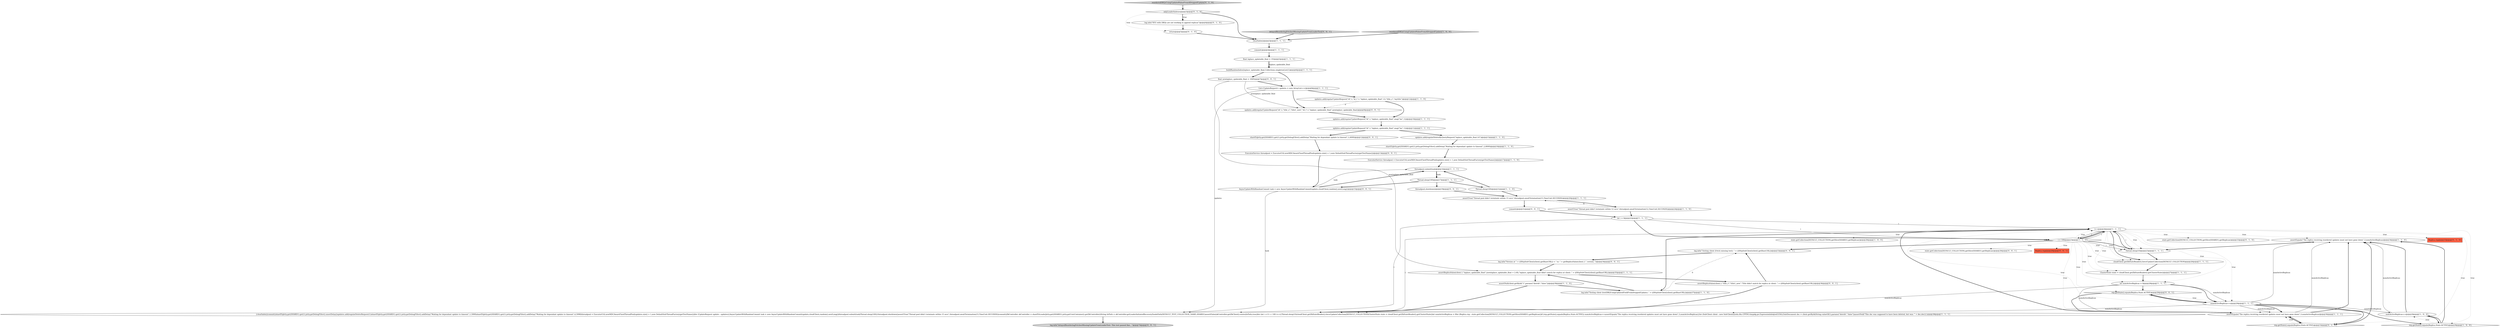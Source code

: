 digraph {
2 [style = filled, label = "i++@@@24@@@['1', '1', '1']", fillcolor = white, shape = ellipse image = "AAA0AAABBB1BBB"];
20 [style = filled, label = "assertEquals(\"The replica receiving reordered updates must not have gone down\",3,numActiveReplicas)@@@34@@@['1', '1', '0']", fillcolor = white, shape = ellipse image = "AAA0AAABBB1BBB"];
36 [style = filled, label = "log.info(\"RTG with DBQs are not working in append replicas\")@@@4@@@['0', '1', '0']", fillcolor = white, shape = ellipse image = "AAA1AAABBB2BBB"];
37 [style = filled, label = "rep.getState().equals(Replica.State.ACTIVE)@@@33@@@['0', '1', '0']", fillcolor = white, shape = diamond image = "AAA0AAABBB2BBB"];
47 [style = filled, label = "Replica rep@@@29@@@['0', '0', '1']", fillcolor = tomato, shape = box image = "AAA0AAABBB3BBB"];
38 [style = filled, label = "onlyLeaderIndexes@@@3@@@['0', '1', '0']", fillcolor = white, shape = diamond image = "AAA1AAABBB2BBB"];
17 [style = filled, label = "assertNull(client.getById(\"1\",params(\"distrib\",\"false\")))@@@39@@@['1', '1', '0']", fillcolor = white, shape = ellipse image = "AAA0AAABBB1BBB"];
24 [style = filled, label = "cloudClient.getZkStateReader().forceUpdateCollection(DEFAULT_COLLECTION)@@@26@@@['1', '1', '1']", fillcolor = white, shape = ellipse image = "AAA0AAABBB1BBB"];
55 [style = filled, label = "log.info(\"Version at \" + ((HttpSolrClient)client).getBaseURL() + \" is: \" + getReplicaValue(client,1,\"_version_\"))@@@34@@@['0', '0', '1']", fillcolor = white, shape = ellipse image = "AAA0AAABBB3BBB"];
50 [style = filled, label = "updates.add(regularUpdateRequest(\"id\",1,\"title_s\",\"title1_new\",\"id_i\",1,\"inplace_updatable_float\",newinplace_updatable_float))@@@9@@@['0', '0', '1']", fillcolor = white, shape = ellipse image = "AAA0AAABBB3BBB"];
12 [style = filled, label = "clearIndex()@@@3@@@['1', '1', '1']", fillcolor = white, shape = ellipse image = "AAA0AAABBB1BBB"];
27 [style = filled, label = "{clearIndex()commit()shardToJetty.get(SHARD1).get(1).jetty.getDebugFilter().unsetDelay()updates.add(regularDeleteRequest(1))shardToJetty.get(SHARD1).get(1).jetty.getDebugFilter().addDelay(\"Waiting for dependant update to timeout\",1,5999)shardToJetty.get(SHARD1).get(1).jetty.getDebugFilter().addDelay(\"Waiting for dependant update to timeout\",4,5998)threadpool = ExecutorUtil.newMDCAwareFixedThreadPool(updates.size() + 1,new DefaultSolrThreadFactory(getTestName()))for (UpdateRequest update : updates){AsyncUpdateWithRandomCommit task = new AsyncUpdateWithRandomCommit(update,cloudClient,random().nextLong())threadpool.submit(task)Thread.sleep(100)}threadpool.shutdown()assertTrue(\"Thread pool didn't terminate within 15 secs\",threadpool.awaitTermination(15,TimeUnit.SECONDS))commit()ZkController zkController = shardToLeaderJetty.get(SHARD1).jetty.getCoreContainer().getZkController()String lirPath = zkController.getLeaderInitiatedRecoveryZnodePath(DEFAULT_TEST_COLLECTION_NAME,SHARD1)assertFalse(zkController.getZkClient().exists(lirPath,true))for (int i = 0 i < 100 i++){Thread.sleep(10)cloudClient.getZkStateReader().forceUpdateCollection(DEFAULT_COLLECTION)ClusterState state = cloudClient.getZkStateReader().getClusterState()int numActiveReplicas = 0for (Replica rep : state.getCollection(DEFAULT_COLLECTION).getSlice(SHARD1).getReplicas())if (rep.getState().equals(Replica.State.ACTIVE)) numActiveReplicas++assertEquals(\"The replica receiving reordered updates must not have gone down\",3,numActiveReplicas)}for (SolrClient client : new SolrClient((((edu.fdu.CPPDG.tinypdg.pe.ExpressionInfo@ed3356){SolrDocument doc = client.getById(String.valueOf(1),params(\"distrib\",\"false\"))assertNull(\"This doc was supposed to have been deleted, but was: \" + doc,doc)}}@@@38@@@['1', '1', '1']", fillcolor = white, shape = ellipse image = "AAA0AAABBB1BBB"];
8 [style = filled, label = "updates.add(regularUpdateRequest(\"id\",1,\"inplace_updatable_float\",map(\"inc\",1)))@@@11@@@['1', '1', '1']", fillcolor = white, shape = ellipse image = "AAA0AAABBB1BBB"];
4 [style = filled, label = "int i = 0@@@22@@@['1', '1', '1']", fillcolor = white, shape = ellipse image = "AAA0AAABBB1BBB"];
5 [style = filled, label = "ClusterState state = cloudClient.getZkStateReader().getClusterState()@@@27@@@['1', '1', '1']", fillcolor = white, shape = ellipse image = "AAA0AAABBB1BBB"];
34 [style = filled, label = "reorderedDBQsUsingUpdatedValueFromADroppedUpdate['0', '1', '0']", fillcolor = lightgray, shape = diamond image = "AAA0AAABBB2BBB"];
13 [style = filled, label = "Thread.sleep(100)@@@17@@@['1', '1', '1']", fillcolor = white, shape = ellipse image = "AAA0AAABBB1BBB"];
9 [style = filled, label = "assertTrue(\"Thread pool didn't terminate within 15 secs\",threadpool.awaitTermination(15,TimeUnit.SECONDS))@@@20@@@['1', '1', '1']", fillcolor = white, shape = ellipse image = "AAA0AAABBB1BBB"];
44 [style = filled, label = "ExecutorService threadpool = ExecutorUtil.newMDCAwareFixedThreadPool(updates.size() + 1,new DefaultSolrThreadFactory(getTestName()))@@@13@@@['0', '0', '1']", fillcolor = white, shape = ellipse image = "AAA0AAABBB3BBB"];
0 [style = filled, label = "buildRandomIndex(inplace_updatable_float,Collections.singletonList(1))@@@6@@@['1', '1', '1']", fillcolor = white, shape = ellipse image = "AAA0AAABBB1BBB"];
11 [style = filled, label = "updates.add(regularUpdateRequest(\"id\",1,\"inplace_updatable_float\",map(\"inc\",1)))@@@10@@@['1', '1', '1']", fillcolor = white, shape = ellipse image = "AAA0AAABBB1BBB"];
28 [style = filled, label = "threadpool.submit(task)@@@16@@@['1', '1', '1']", fillcolor = white, shape = ellipse image = "AAA0AAABBB1BBB"];
15 [style = filled, label = "updates.add(regularDeleteByQueryRequest(\"inplace_updatable_float:14\"))@@@15@@@['1', '1', '0']", fillcolor = white, shape = ellipse image = "AAA0AAABBB1BBB"];
19 [style = filled, label = "commit()@@@4@@@['1', '1', '1']", fillcolor = white, shape = ellipse image = "AAA0AAABBB1BBB"];
25 [style = filled, label = "shardToJetty.get(SHARD1).get(1).jetty.getDebugFilter().addDelay(\"Waiting for dependant update to timeout\",2,8000)@@@16@@@['1', '1', '0']", fillcolor = white, shape = ellipse image = "AAA0AAABBB1BBB"];
29 [style = filled, label = "ExecutorService threadpool = ExecutorUtil.newMDCAwareFixedThreadPool(updates.size() + 1,new DefaultSolrThreadFactory(getTestName()))@@@17@@@['1', '1', '0']", fillcolor = white, shape = ellipse image = "AAA0AAABBB1BBB"];
43 [style = filled, label = "state.getCollection(DEFAULT_COLLECTION).getSlice(SHARD1).getReplicas()@@@29@@@['0', '0', '1']", fillcolor = white, shape = ellipse image = "AAA0AAABBB3BBB"];
30 [style = filled, label = "float inplace_updatable_float = 1F@@@5@@@['1', '1', '1']", fillcolor = white, shape = ellipse image = "AAA0AAABBB1BBB"];
32 [style = filled, label = "i < 100@@@23@@@['1', '1', '1']", fillcolor = white, shape = diamond image = "AAA0AAABBB1BBB"];
45 [style = filled, label = "threadpool.shutdown()@@@19@@@['0', '0', '1']", fillcolor = white, shape = ellipse image = "AAA0AAABBB3BBB"];
46 [style = filled, label = "assertReplicaValue(client,1,\"title_s\",\"title1_new\",\"Title didn't match for replica at client: \" + ((HttpSolrClient)client).getBaseURL())@@@36@@@['0', '0', '1']", fillcolor = white, shape = ellipse image = "AAA0AAABBB3BBB"];
42 [style = filled, label = "log.info(\"delayedReorderingFetchesMissingUpdateFromLeaderTest: This test passed fine...\")@@@74@@@['0', '0', '1']", fillcolor = lightgray, shape = ellipse image = "AAA0AAABBB3BBB"];
18 [style = filled, label = "rep.getState().equals(Replica.State.ACTIVE)@@@29@@@['1', '0', '0']", fillcolor = white, shape = diamond image = "AAA0AAABBB1BBB"];
40 [style = filled, label = "return@@@5@@@['0', '1', '0']", fillcolor = white, shape = ellipse image = "AAA1AAABBB2BBB"];
48 [style = filled, label = "shardToJetty.get(SHARD1).get(1).jetty.getDebugFilter().addDelay(\"Waiting for dependant update to timeout\",1,6000)@@@12@@@['0', '0', '1']", fillcolor = white, shape = ellipse image = "AAA0AAABBB3BBB"];
51 [style = filled, label = "log.info(\"Testing client (Fetch missing test): \" + ((HttpSolrClient)client).getBaseURL())@@@33@@@['0', '0', '1']", fillcolor = white, shape = ellipse image = "AAA0AAABBB3BBB"];
23 [style = filled, label = "List<UpdateRequest> updates = new ArrayList<>()@@@8@@@['1', '1', '1']", fillcolor = white, shape = ellipse image = "AAA0AAABBB1BBB"];
33 [style = filled, label = "assertEquals(\"The replica receiving reordered updates must not have gone down\",3,numActiveReplicas)@@@30@@@['1', '1', '1']", fillcolor = white, shape = ellipse image = "AAA0AAABBB1BBB"];
39 [style = filled, label = "state.getCollection(DEFAULT_COLLECTION).getSlice(SHARD1).getReplicas()@@@33@@@['0', '1', '0']", fillcolor = white, shape = ellipse image = "AAA0AAABBB2BBB"];
52 [style = filled, label = "float newinplace_updatable_float = 100F@@@7@@@['0', '0', '1']", fillcolor = white, shape = ellipse image = "AAA0AAABBB3BBB"];
54 [style = filled, label = "commit()@@@21@@@['0', '0', '1']", fillcolor = white, shape = ellipse image = "AAA0AAABBB3BBB"];
53 [style = filled, label = "delayedReorderingFetchesMissingUpdateFromLeaderTest['0', '0', '1']", fillcolor = lightgray, shape = diamond image = "AAA0AAABBB3BBB"];
49 [style = filled, label = "rep.getState().equals(Replica.State.ACTIVE)@@@29@@@['0', '0', '1']", fillcolor = white, shape = diamond image = "AAA0AAABBB3BBB"];
16 [style = filled, label = "log.info(\"Testing client (testDBQUsingUpdatedFieldFromDroppedUpdate): \" + ((HttpSolrClient)client).getBaseURL())@@@37@@@['1', '1', '0']", fillcolor = white, shape = ellipse image = "AAA0AAABBB1BBB"];
41 [style = filled, label = "AsyncUpdateWithRandomCommit task = new AsyncUpdateWithRandomCommit(update,cloudClient,random().nextLong())@@@15@@@['0', '0', '1']", fillcolor = white, shape = ellipse image = "AAA0AAABBB3BBB"];
3 [style = filled, label = "Thread.sleep(100)@@@21@@@['1', '1', '0']", fillcolor = white, shape = ellipse image = "AAA0AAABBB1BBB"];
35 [style = filled, label = "Replica rep@@@33@@@['0', '1', '0']", fillcolor = tomato, shape = box image = "AAA0AAABBB2BBB"];
6 [style = filled, label = "numActiveReplicas++@@@29@@@['1', '0', '0']", fillcolor = white, shape = ellipse image = "AAA0AAABBB1BBB"];
31 [style = filled, label = "int numActiveReplicas = 0@@@28@@@['1', '1', '1']", fillcolor = white, shape = ellipse image = "AAA0AAABBB1BBB"];
10 [style = filled, label = "updates.add(regularUpdateRequest(\"id\",1,\"id_i\",1,\"inplace_updatable_float\",12,\"title_s\",\"mytitle\"))@@@12@@@['1', '1', '0']", fillcolor = white, shape = ellipse image = "AAA0AAABBB1BBB"];
7 [style = filled, label = "Thread.sleep(10)@@@25@@@['1', '1', '1']", fillcolor = white, shape = ellipse image = "AAA0AAABBB1BBB"];
14 [style = filled, label = "numActiveReplicas++@@@29@@@['1', '1', '1']", fillcolor = white, shape = ellipse image = "AAA0AAABBB1BBB"];
21 [style = filled, label = "assertReplicaValue(client,1,\"inplace_updatable_float\",(newinplace_updatable_float + 2.0f),\"inplace_updatable_float didn't match for replica at client: \" + ((HttpSolrClient)client).getBaseURL())@@@35@@@['1', '1', '1']", fillcolor = white, shape = ellipse image = "AAA0AAABBB1BBB"];
26 [style = filled, label = "assertTrue(\"Thread pool didn't terminate within 12 secs\",threadpool.awaitTermination(12,TimeUnit.SECONDS))@@@24@@@['1', '1', '0']", fillcolor = white, shape = ellipse image = "AAA0AAABBB1BBB"];
22 [style = filled, label = "reorderedDBQsUsingUpdatedValueFromADroppedUpdate['1', '0', '0']", fillcolor = lightgray, shape = diamond image = "AAA0AAABBB1BBB"];
1 [style = filled, label = "state.getCollection(DEFAULT_COLLECTION).getSlice(SHARD1).getReplicas()@@@29@@@['1', '0', '0']", fillcolor = white, shape = ellipse image = "AAA0AAABBB1BBB"];
28->13 [style = bold, label=""];
13->45 [style = bold, label=""];
38->36 [style = bold, label=""];
18->20 [style = bold, label=""];
7->24 [style = bold, label=""];
23->27 [style = solid, label="updates"];
20->7 [style = bold, label=""];
26->9 [style = dashed, label="0"];
23->10 [style = bold, label=""];
8->48 [style = bold, label=""];
32->2 [style = solid, label="i"];
2->5 [style = dotted, label="true"];
37->33 [style = bold, label=""];
10->11 [style = bold, label=""];
21->46 [style = bold, label=""];
0->23 [style = bold, label=""];
34->38 [style = bold, label=""];
32->43 [style = dotted, label="true"];
10->50 [style = dashed, label="0"];
6->20 [style = solid, label="numActiveReplicas"];
2->32 [style = solid, label="i"];
3->9 [style = bold, label=""];
44->41 [style = bold, label=""];
32->51 [style = bold, label=""];
49->33 [style = bold, label=""];
9->26 [style = bold, label=""];
32->7 [style = bold, label=""];
14->20 [style = solid, label="numActiveReplicas"];
15->25 [style = bold, label=""];
24->5 [style = bold, label=""];
17->16 [style = bold, label=""];
14->33 [style = solid, label="numActiveReplicas"];
38->40 [style = dotted, label="true"];
52->23 [style = bold, label=""];
17->27 [style = bold, label=""];
37->20 [style = bold, label=""];
50->11 [style = bold, label=""];
32->31 [style = dotted, label="true"];
4->27 [style = solid, label="i"];
32->47 [style = dotted, label="true"];
48->44 [style = bold, label=""];
33->20 [style = bold, label=""];
26->4 [style = bold, label=""];
6->20 [style = bold, label=""];
2->14 [style = dotted, label="true"];
16->51 [style = dashed, label="0"];
33->37 [style = bold, label=""];
13->41 [style = bold, label=""];
5->31 [style = bold, label=""];
33->2 [style = bold, label=""];
2->1 [style = dotted, label="true"];
32->24 [style = dotted, label="true"];
32->7 [style = dotted, label="true"];
32->2 [style = bold, label=""];
54->4 [style = bold, label=""];
14->49 [style = bold, label=""];
12->19 [style = bold, label=""];
2->32 [style = bold, label=""];
31->27 [style = solid, label="numActiveReplicas"];
2->24 [style = bold, label=""];
2->16 [style = bold, label=""];
49->14 [style = bold, label=""];
36->40 [style = bold, label=""];
31->14 [style = bold, label=""];
32->5 [style = dotted, label="true"];
18->6 [style = bold, label=""];
41->27 [style = solid, label="task"];
7->2 [style = bold, label=""];
2->24 [style = dotted, label="true"];
6->18 [style = bold, label=""];
32->2 [style = dotted, label="true"];
23->50 [style = bold, label=""];
46->27 [style = bold, label=""];
14->27 [style = solid, label="numActiveReplicas"];
27->42 [style = bold, label=""];
46->51 [style = bold, label=""];
2->37 [style = dotted, label="true"];
38->36 [style = dotted, label="true"];
18->6 [style = dotted, label="true"];
32->33 [style = dotted, label="true"];
2->31 [style = dotted, label="true"];
55->21 [style = bold, label=""];
11->8 [style = bold, label=""];
2->18 [style = dotted, label="true"];
33->20 [style = solid, label="numActiveReplicas"];
31->49 [style = bold, label=""];
37->33 [style = dotted, label="true"];
30->0 [style = bold, label=""];
31->33 [style = solid, label="numActiveReplicas"];
51->55 [style = bold, label=""];
13->3 [style = bold, label=""];
22->12 [style = bold, label=""];
2->35 [style = dotted, label="true"];
14->6 [style = solid, label="numActiveReplicas"];
52->50 [style = solid, label="newinplace_updatable_float"];
25->29 [style = bold, label=""];
40->12 [style = bold, label=""];
14->18 [style = bold, label=""];
19->30 [style = bold, label=""];
32->7 [style = solid, label="i"];
7->2 [style = solid, label="i"];
2->33 [style = dotted, label="true"];
28->13 [style = solid, label="task"];
4->32 [style = bold, label=""];
29->28 [style = bold, label=""];
21->17 [style = bold, label=""];
14->37 [style = bold, label=""];
45->9 [style = bold, label=""];
53->12 [style = bold, label=""];
2->20 [style = dotted, label="true"];
0->52 [style = bold, label=""];
4->32 [style = solid, label="i"];
32->49 [style = dotted, label="true"];
38->12 [style = bold, label=""];
30->0 [style = solid, label="inplace_updatable_float"];
4->2 [style = solid, label="i"];
16->21 [style = bold, label=""];
41->28 [style = solid, label="task"];
52->21 [style = solid, label="newinplace_updatable_float"];
14->33 [style = bold, label=""];
49->14 [style = dotted, label="true"];
31->14 [style = solid, label="numActiveReplicas"];
3->28 [style = bold, label=""];
9->54 [style = bold, label=""];
2->27 [style = solid, label="i"];
41->28 [style = bold, label=""];
8->15 [style = bold, label=""];
2->7 [style = dotted, label="true"];
2->39 [style = dotted, label="true"];
}
